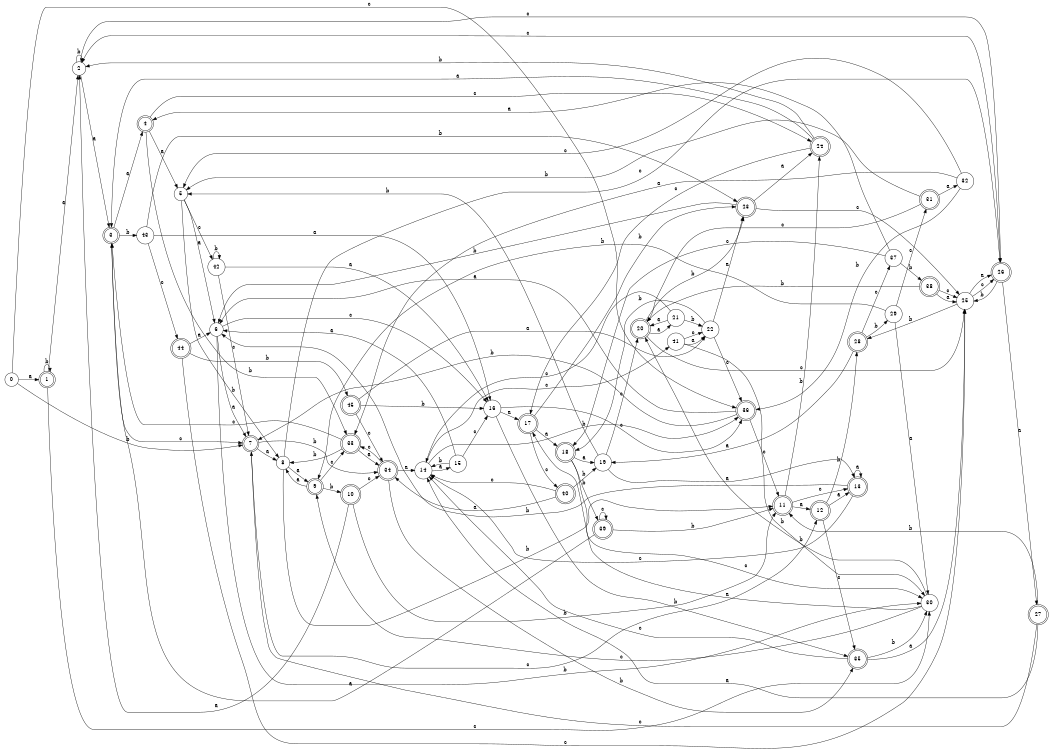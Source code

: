 digraph n37_7 {
__start0 [label="" shape="none"];

rankdir=LR;
size="8,5";

s0 [style="filled", color="black", fillcolor="white" shape="circle", label="0"];
s1 [style="rounded,filled", color="black", fillcolor="white" shape="doublecircle", label="1"];
s2 [style="filled", color="black", fillcolor="white" shape="circle", label="2"];
s3 [style="rounded,filled", color="black", fillcolor="white" shape="doublecircle", label="3"];
s4 [style="rounded,filled", color="black", fillcolor="white" shape="doublecircle", label="4"];
s5 [style="filled", color="black", fillcolor="white" shape="circle", label="5"];
s6 [style="filled", color="black", fillcolor="white" shape="circle", label="6"];
s7 [style="rounded,filled", color="black", fillcolor="white" shape="doublecircle", label="7"];
s8 [style="filled", color="black", fillcolor="white" shape="circle", label="8"];
s9 [style="rounded,filled", color="black", fillcolor="white" shape="doublecircle", label="9"];
s10 [style="rounded,filled", color="black", fillcolor="white" shape="doublecircle", label="10"];
s11 [style="rounded,filled", color="black", fillcolor="white" shape="doublecircle", label="11"];
s12 [style="rounded,filled", color="black", fillcolor="white" shape="doublecircle", label="12"];
s13 [style="rounded,filled", color="black", fillcolor="white" shape="doublecircle", label="13"];
s14 [style="filled", color="black", fillcolor="white" shape="circle", label="14"];
s15 [style="filled", color="black", fillcolor="white" shape="circle", label="15"];
s16 [style="filled", color="black", fillcolor="white" shape="circle", label="16"];
s17 [style="rounded,filled", color="black", fillcolor="white" shape="doublecircle", label="17"];
s18 [style="rounded,filled", color="black", fillcolor="white" shape="doublecircle", label="18"];
s19 [style="filled", color="black", fillcolor="white" shape="circle", label="19"];
s20 [style="rounded,filled", color="black", fillcolor="white" shape="doublecircle", label="20"];
s21 [style="filled", color="black", fillcolor="white" shape="circle", label="21"];
s22 [style="filled", color="black", fillcolor="white" shape="circle", label="22"];
s23 [style="rounded,filled", color="black", fillcolor="white" shape="doublecircle", label="23"];
s24 [style="rounded,filled", color="black", fillcolor="white" shape="doublecircle", label="24"];
s25 [style="filled", color="black", fillcolor="white" shape="circle", label="25"];
s26 [style="rounded,filled", color="black", fillcolor="white" shape="doublecircle", label="26"];
s27 [style="rounded,filled", color="black", fillcolor="white" shape="doublecircle", label="27"];
s28 [style="rounded,filled", color="black", fillcolor="white" shape="doublecircle", label="28"];
s29 [style="filled", color="black", fillcolor="white" shape="circle", label="29"];
s30 [style="filled", color="black", fillcolor="white" shape="circle", label="30"];
s31 [style="rounded,filled", color="black", fillcolor="white" shape="doublecircle", label="31"];
s32 [style="filled", color="black", fillcolor="white" shape="circle", label="32"];
s33 [style="rounded,filled", color="black", fillcolor="white" shape="doublecircle", label="33"];
s34 [style="rounded,filled", color="black", fillcolor="white" shape="doublecircle", label="34"];
s35 [style="rounded,filled", color="black", fillcolor="white" shape="doublecircle", label="35"];
s36 [style="rounded,filled", color="black", fillcolor="white" shape="doublecircle", label="36"];
s37 [style="filled", color="black", fillcolor="white" shape="circle", label="37"];
s38 [style="rounded,filled", color="black", fillcolor="white" shape="doublecircle", label="38"];
s39 [style="rounded,filled", color="black", fillcolor="white" shape="doublecircle", label="39"];
s40 [style="rounded,filled", color="black", fillcolor="white" shape="doublecircle", label="40"];
s41 [style="filled", color="black", fillcolor="white" shape="circle", label="41"];
s42 [style="filled", color="black", fillcolor="white" shape="circle", label="42"];
s43 [style="filled", color="black", fillcolor="white" shape="circle", label="43"];
s44 [style="rounded,filled", color="black", fillcolor="white" shape="doublecircle", label="44"];
s45 [style="rounded,filled", color="black", fillcolor="white" shape="doublecircle", label="45"];
s0 -> s1 [label="a"];
s0 -> s7 [label="b"];
s0 -> s36 [label="c"];
s1 -> s2 [label="a"];
s1 -> s1 [label="b"];
s1 -> s30 [label="c"];
s2 -> s3 [label="a"];
s2 -> s2 [label="b"];
s2 -> s26 [label="c"];
s3 -> s4 [label="a"];
s3 -> s43 [label="b"];
s3 -> s7 [label="c"];
s4 -> s5 [label="a"];
s4 -> s33 [label="b"];
s4 -> s24 [label="c"];
s5 -> s6 [label="a"];
s5 -> s8 [label="b"];
s5 -> s42 [label="c"];
s6 -> s7 [label="a"];
s6 -> s30 [label="b"];
s6 -> s16 [label="c"];
s7 -> s8 [label="a"];
s7 -> s34 [label="b"];
s7 -> s12 [label="c"];
s8 -> s9 [label="a"];
s8 -> s11 [label="b"];
s8 -> s26 [label="c"];
s9 -> s8 [label="a"];
s9 -> s10 [label="b"];
s9 -> s33 [label="c"];
s10 -> s2 [label="a"];
s10 -> s11 [label="b"];
s10 -> s34 [label="c"];
s11 -> s12 [label="a"];
s11 -> s24 [label="b"];
s11 -> s13 [label="c"];
s12 -> s13 [label="a"];
s12 -> s28 [label="b"];
s12 -> s35 [label="c"];
s13 -> s13 [label="a"];
s13 -> s6 [label="b"];
s13 -> s14 [label="c"];
s14 -> s15 [label="a"];
s14 -> s36 [label="b"];
s14 -> s41 [label="c"];
s15 -> s6 [label="a"];
s15 -> s14 [label="b"];
s15 -> s16 [label="c"];
s16 -> s17 [label="a"];
s16 -> s35 [label="b"];
s16 -> s36 [label="c"];
s17 -> s18 [label="a"];
s17 -> s23 [label="b"];
s17 -> s40 [label="c"];
s18 -> s19 [label="a"];
s18 -> s39 [label="b"];
s18 -> s30 [label="c"];
s19 -> s13 [label="a"];
s19 -> s5 [label="b"];
s19 -> s20 [label="c"];
s20 -> s21 [label="a"];
s20 -> s23 [label="b"];
s20 -> s25 [label="c"];
s21 -> s20 [label="a"];
s21 -> s22 [label="b"];
s21 -> s14 [label="c"];
s22 -> s23 [label="a"];
s22 -> s18 [label="b"];
s22 -> s36 [label="c"];
s23 -> s24 [label="a"];
s23 -> s6 [label="b"];
s23 -> s25 [label="c"];
s24 -> s3 [label="a"];
s24 -> s2 [label="b"];
s24 -> s17 [label="c"];
s25 -> s26 [label="a"];
s25 -> s28 [label="b"];
s25 -> s26 [label="c"];
s26 -> s27 [label="a"];
s26 -> s25 [label="b"];
s26 -> s2 [label="c"];
s27 -> s14 [label="a"];
s27 -> s11 [label="b"];
s27 -> s7 [label="c"];
s28 -> s19 [label="a"];
s28 -> s29 [label="b"];
s28 -> s37 [label="c"];
s29 -> s30 [label="a"];
s29 -> s9 [label="b"];
s29 -> s31 [label="c"];
s30 -> s17 [label="a"];
s30 -> s20 [label="b"];
s30 -> s9 [label="c"];
s31 -> s32 [label="a"];
s31 -> s5 [label="b"];
s31 -> s20 [label="c"];
s32 -> s33 [label="a"];
s32 -> s36 [label="b"];
s32 -> s5 [label="c"];
s33 -> s34 [label="a"];
s33 -> s8 [label="b"];
s33 -> s3 [label="c"];
s34 -> s14 [label="a"];
s34 -> s35 [label="b"];
s34 -> s33 [label="c"];
s35 -> s25 [label="a"];
s35 -> s30 [label="b"];
s35 -> s14 [label="c"];
s36 -> s6 [label="a"];
s36 -> s7 [label="b"];
s36 -> s11 [label="c"];
s37 -> s4 [label="a"];
s37 -> s38 [label="b"];
s37 -> s18 [label="c"];
s38 -> s25 [label="a"];
s38 -> s20 [label="b"];
s38 -> s25 [label="c"];
s39 -> s3 [label="a"];
s39 -> s11 [label="b"];
s39 -> s39 [label="c"];
s40 -> s34 [label="a"];
s40 -> s19 [label="b"];
s40 -> s14 [label="c"];
s41 -> s22 [label="a"];
s41 -> s30 [label="b"];
s41 -> s22 [label="c"];
s42 -> s16 [label="a"];
s42 -> s42 [label="b"];
s42 -> s7 [label="c"];
s43 -> s16 [label="a"];
s43 -> s23 [label="b"];
s43 -> s44 [label="c"];
s44 -> s6 [label="a"];
s44 -> s45 [label="b"];
s44 -> s25 [label="c"];
s45 -> s22 [label="a"];
s45 -> s16 [label="b"];
s45 -> s34 [label="c"];

}